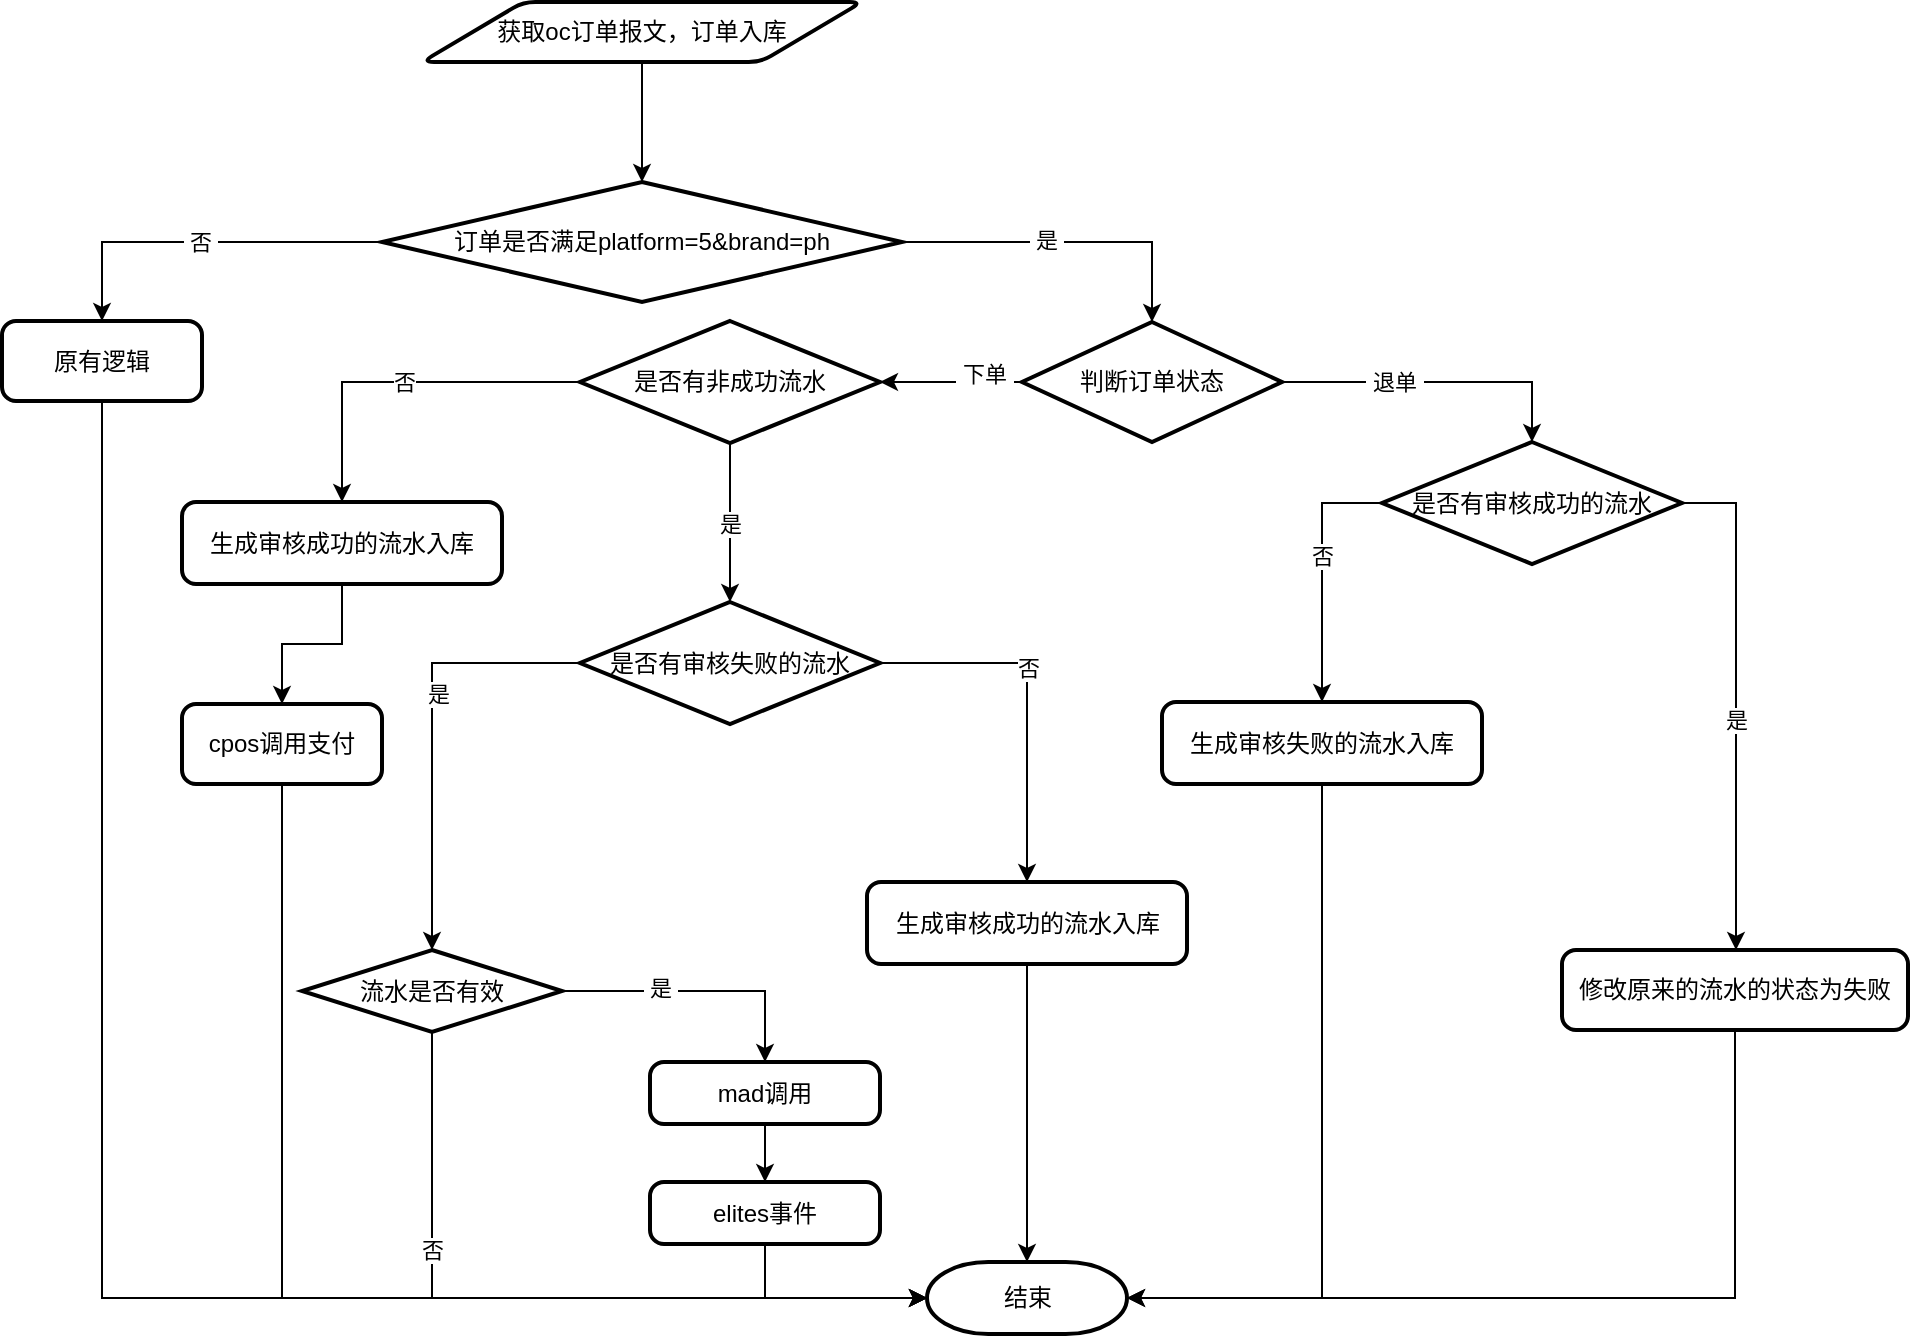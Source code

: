 <mxfile version="15.7.3" type="github"><diagram id="JknHQXVpuJHzhsMwTUTi" name="Page-1"><mxGraphModel dx="1038" dy="588" grid="1" gridSize="10" guides="1" tooltips="1" connect="1" arrows="1" fold="1" page="1" pageScale="1" pageWidth="827" pageHeight="1169" math="0" shadow="0"><root><mxCell id="0"/><mxCell id="1" parent="0"/><mxCell id="ocCC9NBhmW7C8hYpkvTI-3" style="edgeStyle=orthogonalEdgeStyle;rounded=0;orthogonalLoop=1;jettySize=auto;html=1;exitX=0.5;exitY=1;exitDx=0;exitDy=0;entryX=0.5;entryY=0;entryDx=0;entryDy=0;entryPerimeter=0;" parent="1" source="ocCC9NBhmW7C8hYpkvTI-1" target="ocCC9NBhmW7C8hYpkvTI-2" edge="1"><mxGeometry relative="1" as="geometry"/></mxCell><mxCell id="ocCC9NBhmW7C8hYpkvTI-1" value="获取oc订单报文，订单入库" style="shape=parallelogram;html=1;strokeWidth=2;perimeter=parallelogramPerimeter;whiteSpace=wrap;rounded=1;arcSize=12;size=0.23;" parent="1" vertex="1"><mxGeometry x="240" y="70" width="220" height="30" as="geometry"/></mxCell><mxCell id="ocCC9NBhmW7C8hYpkvTI-5" style="edgeStyle=orthogonalEdgeStyle;rounded=0;orthogonalLoop=1;jettySize=auto;html=1;exitX=0;exitY=0.5;exitDx=0;exitDy=0;exitPerimeter=0;entryX=0.5;entryY=0;entryDx=0;entryDy=0;" parent="1" source="ocCC9NBhmW7C8hYpkvTI-2" target="ocCC9NBhmW7C8hYpkvTI-4" edge="1"><mxGeometry relative="1" as="geometry"/></mxCell><mxCell id="ocCC9NBhmW7C8hYpkvTI-6" value="&amp;nbsp;否&amp;nbsp;" style="edgeLabel;html=1;align=center;verticalAlign=middle;resizable=0;points=[];" parent="ocCC9NBhmW7C8hYpkvTI-5" vertex="1" connectable="0"><mxGeometry x="0.022" relative="1" as="geometry"><mxPoint as="offset"/></mxGeometry></mxCell><mxCell id="ocCC9NBhmW7C8hYpkvTI-10" style="edgeStyle=orthogonalEdgeStyle;rounded=0;orthogonalLoop=1;jettySize=auto;html=1;" parent="1" source="ocCC9NBhmW7C8hYpkvTI-2" target="ocCC9NBhmW7C8hYpkvTI-8" edge="1"><mxGeometry relative="1" as="geometry"/></mxCell><mxCell id="kLJnU4twhRrT2ZxffIng-17" value="&amp;nbsp;是&amp;nbsp;" style="edgeLabel;html=1;align=center;verticalAlign=middle;resizable=0;points=[];" parent="ocCC9NBhmW7C8hYpkvTI-10" vertex="1" connectable="0"><mxGeometry x="-0.134" y="1" relative="1" as="geometry"><mxPoint as="offset"/></mxGeometry></mxCell><mxCell id="ocCC9NBhmW7C8hYpkvTI-2" value="订单是否满足platform=5&amp;amp;brand=ph" style="strokeWidth=2;html=1;shape=mxgraph.flowchart.decision;whiteSpace=wrap;" parent="1" vertex="1"><mxGeometry x="220" y="160" width="260" height="60" as="geometry"/></mxCell><mxCell id="kLJnU4twhRrT2ZxffIng-13" style="edgeStyle=orthogonalEdgeStyle;rounded=0;orthogonalLoop=1;jettySize=auto;html=1;entryX=0;entryY=0.5;entryDx=0;entryDy=0;entryPerimeter=0;" parent="1" source="ocCC9NBhmW7C8hYpkvTI-4" target="ocCC9NBhmW7C8hYpkvTI-29" edge="1"><mxGeometry relative="1" as="geometry"><Array as="points"><mxPoint x="80" y="718"/></Array></mxGeometry></mxCell><mxCell id="ocCC9NBhmW7C8hYpkvTI-4" value="原有逻辑" style="rounded=1;whiteSpace=wrap;html=1;absoluteArcSize=1;arcSize=14;strokeWidth=2;" parent="1" vertex="1"><mxGeometry x="30" y="229.5" width="100" height="40" as="geometry"/></mxCell><mxCell id="ocCC9NBhmW7C8hYpkvTI-13" style="edgeStyle=orthogonalEdgeStyle;rounded=0;orthogonalLoop=1;jettySize=auto;html=1;entryX=0.5;entryY=0;entryDx=0;entryDy=0;entryPerimeter=0;" parent="1" source="ocCC9NBhmW7C8hYpkvTI-8" target="kLJnU4twhRrT2ZxffIng-19" edge="1"><mxGeometry relative="1" as="geometry"/></mxCell><mxCell id="ocCC9NBhmW7C8hYpkvTI-14" value="&amp;nbsp;退单&amp;nbsp;" style="edgeLabel;html=1;align=center;verticalAlign=middle;resizable=0;points=[];" parent="ocCC9NBhmW7C8hYpkvTI-13" vertex="1" connectable="0"><mxGeometry x="0.228" y="-2" relative="1" as="geometry"><mxPoint x="-39" y="-2" as="offset"/></mxGeometry></mxCell><mxCell id="ocCC9NBhmW7C8hYpkvTI-17" style="edgeStyle=orthogonalEdgeStyle;rounded=0;orthogonalLoop=1;jettySize=auto;html=1;" parent="1" source="ocCC9NBhmW7C8hYpkvTI-8" target="qtesGFRPvT4OYmqqLOqD-1" edge="1"><mxGeometry relative="1" as="geometry"/></mxCell><mxCell id="ocCC9NBhmW7C8hYpkvTI-18" value="&amp;nbsp;下单&amp;nbsp;" style="edgeLabel;html=1;align=center;verticalAlign=middle;resizable=0;points=[];" parent="ocCC9NBhmW7C8hYpkvTI-17" vertex="1" connectable="0"><mxGeometry x="-0.468" y="-4" relative="1" as="geometry"><mxPoint as="offset"/></mxGeometry></mxCell><mxCell id="ocCC9NBhmW7C8hYpkvTI-8" value="&lt;span&gt;判断订单状态&lt;/span&gt;" style="strokeWidth=2;html=1;shape=mxgraph.flowchart.decision;whiteSpace=wrap;" parent="1" vertex="1"><mxGeometry x="540" y="230" width="130" height="60" as="geometry"/></mxCell><mxCell id="ocCC9NBhmW7C8hYpkvTI-49" style="edgeStyle=orthogonalEdgeStyle;rounded=0;orthogonalLoop=1;jettySize=auto;html=1;entryX=1;entryY=0.5;entryDx=0;entryDy=0;entryPerimeter=0;" parent="1" source="ocCC9NBhmW7C8hYpkvTI-11" target="ocCC9NBhmW7C8hYpkvTI-29" edge="1"><mxGeometry relative="1" as="geometry"><Array as="points"><mxPoint x="690" y="718"/></Array></mxGeometry></mxCell><mxCell id="ocCC9NBhmW7C8hYpkvTI-11" value="生成审核失败的流水入库" style="rounded=1;whiteSpace=wrap;html=1;absoluteArcSize=1;arcSize=14;strokeWidth=2;" parent="1" vertex="1"><mxGeometry x="610" y="420" width="160" height="41" as="geometry"/></mxCell><mxCell id="ocCC9NBhmW7C8hYpkvTI-43" style="edgeStyle=orthogonalEdgeStyle;rounded=0;orthogonalLoop=1;jettySize=auto;html=1;entryX=0.5;entryY=0;entryDx=0;entryDy=0;" parent="1" source="ocCC9NBhmW7C8hYpkvTI-16" target="ocCC9NBhmW7C8hYpkvTI-40" edge="1"><mxGeometry relative="1" as="geometry"><Array as="points"><mxPoint x="543" y="401"/></Array></mxGeometry></mxCell><mxCell id="ocCC9NBhmW7C8hYpkvTI-44" value="否" style="edgeLabel;html=1;align=center;verticalAlign=middle;resizable=0;points=[];" parent="ocCC9NBhmW7C8hYpkvTI-43" vertex="1" connectable="0"><mxGeometry x="-0.169" relative="1" as="geometry"><mxPoint as="offset"/></mxGeometry></mxCell><mxCell id="kLJnU4twhRrT2ZxffIng-9" style="edgeStyle=orthogonalEdgeStyle;rounded=0;orthogonalLoop=1;jettySize=auto;html=1;entryX=0.5;entryY=0;entryDx=0;entryDy=0;entryPerimeter=0;" parent="1" source="ocCC9NBhmW7C8hYpkvTI-16" target="ocCC9NBhmW7C8hYpkvTI-39" edge="1"><mxGeometry relative="1" as="geometry"/></mxCell><mxCell id="kLJnU4twhRrT2ZxffIng-10" value="&amp;nbsp;是&amp;nbsp;" style="edgeLabel;html=1;align=center;verticalAlign=middle;resizable=0;points=[];" parent="kLJnU4twhRrT2ZxffIng-9" vertex="1" connectable="0"><mxGeometry x="-0.176" y="3" relative="1" as="geometry"><mxPoint as="offset"/></mxGeometry></mxCell><mxCell id="ocCC9NBhmW7C8hYpkvTI-16" value="是否有审核失败的流水" style="strokeWidth=2;html=1;shape=mxgraph.flowchart.decision;whiteSpace=wrap;" parent="1" vertex="1"><mxGeometry x="319" y="370" width="150" height="61" as="geometry"/></mxCell><mxCell id="ocCC9NBhmW7C8hYpkvTI-28" style="edgeStyle=orthogonalEdgeStyle;rounded=0;orthogonalLoop=1;jettySize=auto;html=1;" parent="1" source="ocCC9NBhmW7C8hYpkvTI-22" target="ocCC9NBhmW7C8hYpkvTI-23" edge="1"><mxGeometry relative="1" as="geometry"/></mxCell><mxCell id="ocCC9NBhmW7C8hYpkvTI-22" value="mad调用" style="rounded=1;whiteSpace=wrap;html=1;absoluteArcSize=1;arcSize=14;strokeWidth=2;" parent="1" vertex="1"><mxGeometry x="354" y="600" width="115" height="31" as="geometry"/></mxCell><mxCell id="qtesGFRPvT4OYmqqLOqD-2" style="edgeStyle=orthogonalEdgeStyle;rounded=0;orthogonalLoop=1;jettySize=auto;html=1;" parent="1" source="ocCC9NBhmW7C8hYpkvTI-23" target="ocCC9NBhmW7C8hYpkvTI-29" edge="1"><mxGeometry relative="1" as="geometry"><Array as="points"><mxPoint x="412" y="718"/></Array></mxGeometry></mxCell><mxCell id="ocCC9NBhmW7C8hYpkvTI-23" value="elites事件" style="rounded=1;whiteSpace=wrap;html=1;absoluteArcSize=1;arcSize=14;strokeWidth=2;" parent="1" vertex="1"><mxGeometry x="354" y="660" width="115" height="31" as="geometry"/></mxCell><mxCell id="ocCC9NBhmW7C8hYpkvTI-29" value="结束" style="strokeWidth=2;html=1;shape=mxgraph.flowchart.terminator;whiteSpace=wrap;" parent="1" vertex="1"><mxGeometry x="492.5" y="700" width="100" height="36" as="geometry"/></mxCell><mxCell id="kLJnU4twhRrT2ZxffIng-3" style="edgeStyle=orthogonalEdgeStyle;rounded=0;orthogonalLoop=1;jettySize=auto;html=1;entryX=0.5;entryY=0;entryDx=0;entryDy=0;" parent="1" source="ocCC9NBhmW7C8hYpkvTI-39" target="ocCC9NBhmW7C8hYpkvTI-22" edge="1"><mxGeometry relative="1" as="geometry"/></mxCell><mxCell id="kLJnU4twhRrT2ZxffIng-4" value="&amp;nbsp;是&amp;nbsp;" style="edgeLabel;html=1;align=center;verticalAlign=middle;resizable=0;points=[];" parent="kLJnU4twhRrT2ZxffIng-3" vertex="1" connectable="0"><mxGeometry x="-0.29" y="2" relative="1" as="geometry"><mxPoint as="offset"/></mxGeometry></mxCell><mxCell id="kLJnU4twhRrT2ZxffIng-14" style="edgeStyle=orthogonalEdgeStyle;rounded=0;orthogonalLoop=1;jettySize=auto;html=1;entryX=0;entryY=0.5;entryDx=0;entryDy=0;entryPerimeter=0;" parent="1" source="ocCC9NBhmW7C8hYpkvTI-39" target="ocCC9NBhmW7C8hYpkvTI-29" edge="1"><mxGeometry relative="1" as="geometry"><Array as="points"><mxPoint x="245" y="718"/></Array></mxGeometry></mxCell><mxCell id="kLJnU4twhRrT2ZxffIng-15" value="否" style="edgeLabel;html=1;align=center;verticalAlign=middle;resizable=0;points=[];" parent="kLJnU4twhRrT2ZxffIng-14" vertex="1" connectable="0"><mxGeometry x="-0.426" relative="1" as="geometry"><mxPoint as="offset"/></mxGeometry></mxCell><mxCell id="ocCC9NBhmW7C8hYpkvTI-39" value="流水是否有效" style="strokeWidth=2;html=1;shape=mxgraph.flowchart.decision;whiteSpace=wrap;" parent="1" vertex="1"><mxGeometry x="180" y="544" width="130" height="41" as="geometry"/></mxCell><mxCell id="kLJnU4twhRrT2ZxffIng-1" style="edgeStyle=orthogonalEdgeStyle;rounded=0;orthogonalLoop=1;jettySize=auto;html=1;entryX=0.5;entryY=0;entryDx=0;entryDy=0;entryPerimeter=0;" parent="1" source="ocCC9NBhmW7C8hYpkvTI-40" target="ocCC9NBhmW7C8hYpkvTI-29" edge="1"><mxGeometry relative="1" as="geometry"/></mxCell><mxCell id="ocCC9NBhmW7C8hYpkvTI-40" value="生成审核成功的流水入库" style="rounded=1;whiteSpace=wrap;html=1;absoluteArcSize=1;arcSize=14;strokeWidth=2;" parent="1" vertex="1"><mxGeometry x="462.5" y="510" width="160" height="41" as="geometry"/></mxCell><mxCell id="kLJnU4twhRrT2ZxffIng-20" style="edgeStyle=orthogonalEdgeStyle;rounded=0;orthogonalLoop=1;jettySize=auto;html=1;exitX=0;exitY=0.5;exitDx=0;exitDy=0;exitPerimeter=0;" parent="1" source="kLJnU4twhRrT2ZxffIng-19" target="ocCC9NBhmW7C8hYpkvTI-11" edge="1"><mxGeometry relative="1" as="geometry"><Array as="points"><mxPoint x="690" y="320"/></Array></mxGeometry></mxCell><mxCell id="kLJnU4twhRrT2ZxffIng-21" value="&amp;nbsp;否&amp;nbsp;" style="edgeLabel;html=1;align=center;verticalAlign=middle;resizable=0;points=[];" parent="kLJnU4twhRrT2ZxffIng-20" vertex="1" connectable="0"><mxGeometry x="-0.131" relative="1" as="geometry"><mxPoint as="offset"/></mxGeometry></mxCell><mxCell id="kLJnU4twhRrT2ZxffIng-25" style="edgeStyle=orthogonalEdgeStyle;rounded=0;orthogonalLoop=1;jettySize=auto;html=1;exitX=1;exitY=0.5;exitDx=0;exitDy=0;exitPerimeter=0;" parent="1" source="kLJnU4twhRrT2ZxffIng-19" target="kLJnU4twhRrT2ZxffIng-24" edge="1"><mxGeometry relative="1" as="geometry"><Array as="points"><mxPoint x="897" y="320"/></Array></mxGeometry></mxCell><mxCell id="kLJnU4twhRrT2ZxffIng-26" value="是" style="edgeLabel;html=1;align=center;verticalAlign=middle;resizable=0;points=[];" parent="kLJnU4twhRrT2ZxffIng-25" vertex="1" connectable="0"><mxGeometry x="0.025" y="-3" relative="1" as="geometry"><mxPoint x="3" y="7" as="offset"/></mxGeometry></mxCell><mxCell id="kLJnU4twhRrT2ZxffIng-19" value="是否有审核成功的流水" style="strokeWidth=2;html=1;shape=mxgraph.flowchart.decision;whiteSpace=wrap;" parent="1" vertex="1"><mxGeometry x="720" y="290" width="150" height="61" as="geometry"/></mxCell><mxCell id="kLJnU4twhRrT2ZxffIng-27" style="edgeStyle=orthogonalEdgeStyle;rounded=0;orthogonalLoop=1;jettySize=auto;html=1;" parent="1" source="kLJnU4twhRrT2ZxffIng-24" target="ocCC9NBhmW7C8hYpkvTI-29" edge="1"><mxGeometry relative="1" as="geometry"><Array as="points"><mxPoint x="897" y="718"/></Array></mxGeometry></mxCell><mxCell id="kLJnU4twhRrT2ZxffIng-24" value="修改原来的流水的状态为失败" style="rounded=1;whiteSpace=wrap;html=1;absoluteArcSize=1;arcSize=14;strokeWidth=2;" parent="1" vertex="1"><mxGeometry x="810" y="544" width="173" height="40" as="geometry"/></mxCell><mxCell id="qtesGFRPvT4OYmqqLOqD-3" style="edgeStyle=orthogonalEdgeStyle;rounded=0;orthogonalLoop=1;jettySize=auto;html=1;entryX=0.5;entryY=0;entryDx=0;entryDy=0;entryPerimeter=0;" parent="1" source="qtesGFRPvT4OYmqqLOqD-1" target="ocCC9NBhmW7C8hYpkvTI-16" edge="1"><mxGeometry relative="1" as="geometry"/></mxCell><mxCell id="qtesGFRPvT4OYmqqLOqD-6" value="是" style="edgeLabel;html=1;align=center;verticalAlign=middle;resizable=0;points=[];" parent="qtesGFRPvT4OYmqqLOqD-3" vertex="1" connectable="0"><mxGeometry x="0.255" relative="1" as="geometry"><mxPoint y="-10" as="offset"/></mxGeometry></mxCell><mxCell id="qtesGFRPvT4OYmqqLOqD-10" style="edgeStyle=orthogonalEdgeStyle;rounded=0;orthogonalLoop=1;jettySize=auto;html=1;" parent="1" source="qtesGFRPvT4OYmqqLOqD-1" target="qtesGFRPvT4OYmqqLOqD-13" edge="1"><mxGeometry relative="1" as="geometry"/></mxCell><mxCell id="qtesGFRPvT4OYmqqLOqD-12" value="否" style="edgeLabel;html=1;align=center;verticalAlign=middle;resizable=0;points=[];" parent="qtesGFRPvT4OYmqqLOqD-10" vertex="1" connectable="0"><mxGeometry x="0.267" y="3" relative="1" as="geometry"><mxPoint x="25" y="-3" as="offset"/></mxGeometry></mxCell><mxCell id="qtesGFRPvT4OYmqqLOqD-1" value="是否有非成功流水" style="strokeWidth=2;html=1;shape=mxgraph.flowchart.decision;whiteSpace=wrap;" parent="1" vertex="1"><mxGeometry x="319" y="229.5" width="150" height="61" as="geometry"/></mxCell><mxCell id="qtesGFRPvT4OYmqqLOqD-11" style="edgeStyle=orthogonalEdgeStyle;rounded=0;orthogonalLoop=1;jettySize=auto;html=1;entryX=0;entryY=0.5;entryDx=0;entryDy=0;entryPerimeter=0;" parent="1" source="qtesGFRPvT4OYmqqLOqD-9" target="ocCC9NBhmW7C8hYpkvTI-29" edge="1"><mxGeometry relative="1" as="geometry"><Array as="points"><mxPoint x="170" y="718"/></Array></mxGeometry></mxCell><mxCell id="qtesGFRPvT4OYmqqLOqD-9" value="cpos调用支付&lt;br&gt;" style="rounded=1;whiteSpace=wrap;html=1;absoluteArcSize=1;arcSize=14;strokeWidth=2;" parent="1" vertex="1"><mxGeometry x="120" y="421" width="100" height="40" as="geometry"/></mxCell><mxCell id="qtesGFRPvT4OYmqqLOqD-14" style="edgeStyle=orthogonalEdgeStyle;rounded=0;orthogonalLoop=1;jettySize=auto;html=1;" parent="1" source="qtesGFRPvT4OYmqqLOqD-13" target="qtesGFRPvT4OYmqqLOqD-9" edge="1"><mxGeometry relative="1" as="geometry"/></mxCell><mxCell id="qtesGFRPvT4OYmqqLOqD-13" value="生成审核成功的流水入库" style="rounded=1;whiteSpace=wrap;html=1;absoluteArcSize=1;arcSize=14;strokeWidth=2;" parent="1" vertex="1"><mxGeometry x="120" y="320" width="160" height="41" as="geometry"/></mxCell></root></mxGraphModel></diagram></mxfile>